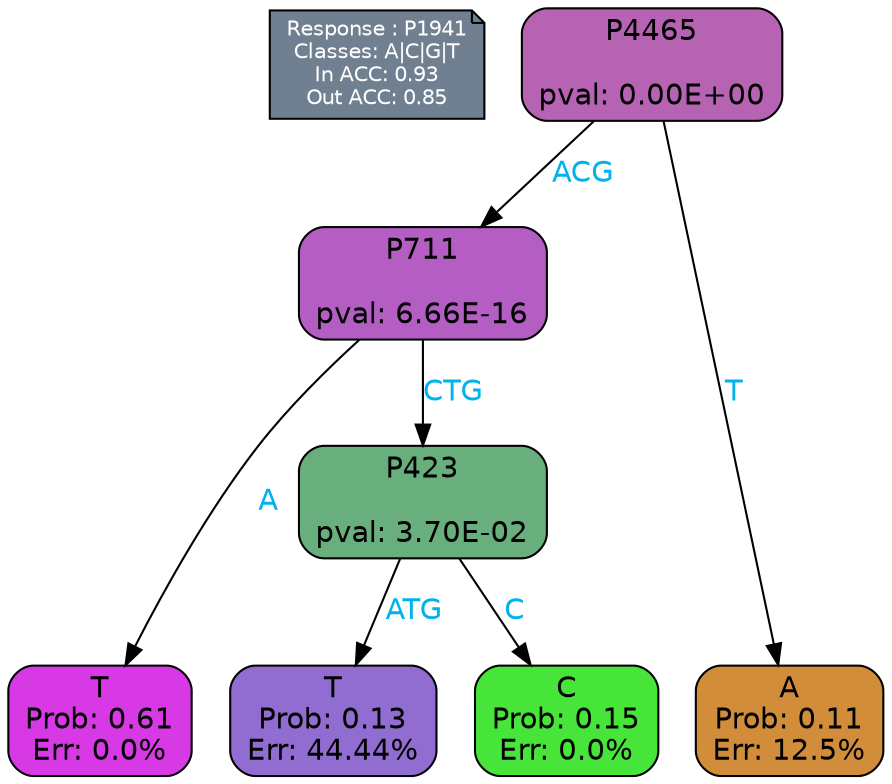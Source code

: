 digraph Tree {
node [shape=box, style="filled, rounded", color="black", fontname=helvetica] ;
graph [ranksep=equally, splines=polylines, bgcolor=transparent, dpi=600] ;
edge [fontname=helvetica] ;
LEGEND [label="Response : P1941
Classes: A|C|G|T
In ACC: 0.93
Out ACC: 0.85
",shape=note,align=left,style=filled,fillcolor="slategray",fontcolor="white",fontsize=10];1 [label="P4465

pval: 0.00E+00", fillcolor="#b763b4"] ;
2 [label="P711

pval: 6.66E-16", fillcolor="#b45ec4"] ;
3 [label="T
Prob: 0.61
Err: 0.0%", fillcolor="#d739e5"] ;
4 [label="P423

pval: 3.70E-02", fillcolor="#68af7d"] ;
5 [label="T
Prob: 0.13
Err: 44.44%", fillcolor="#926dd1"] ;
6 [label="C
Prob: 0.15
Err: 0.0%", fillcolor="#47e539"] ;
7 [label="A
Prob: 0.11
Err: 12.5%", fillcolor="#d18d39"] ;
1 -> 2 [label="ACG",fontcolor=deepskyblue2] ;
1 -> 7 [label="T",fontcolor=deepskyblue2] ;
2 -> 3 [label="A",fontcolor=deepskyblue2] ;
2 -> 4 [label="CTG",fontcolor=deepskyblue2] ;
4 -> 5 [label="ATG",fontcolor=deepskyblue2] ;
4 -> 6 [label="C",fontcolor=deepskyblue2] ;
{rank = same; 3;5;6;7;}{rank = same; LEGEND;1;}}
